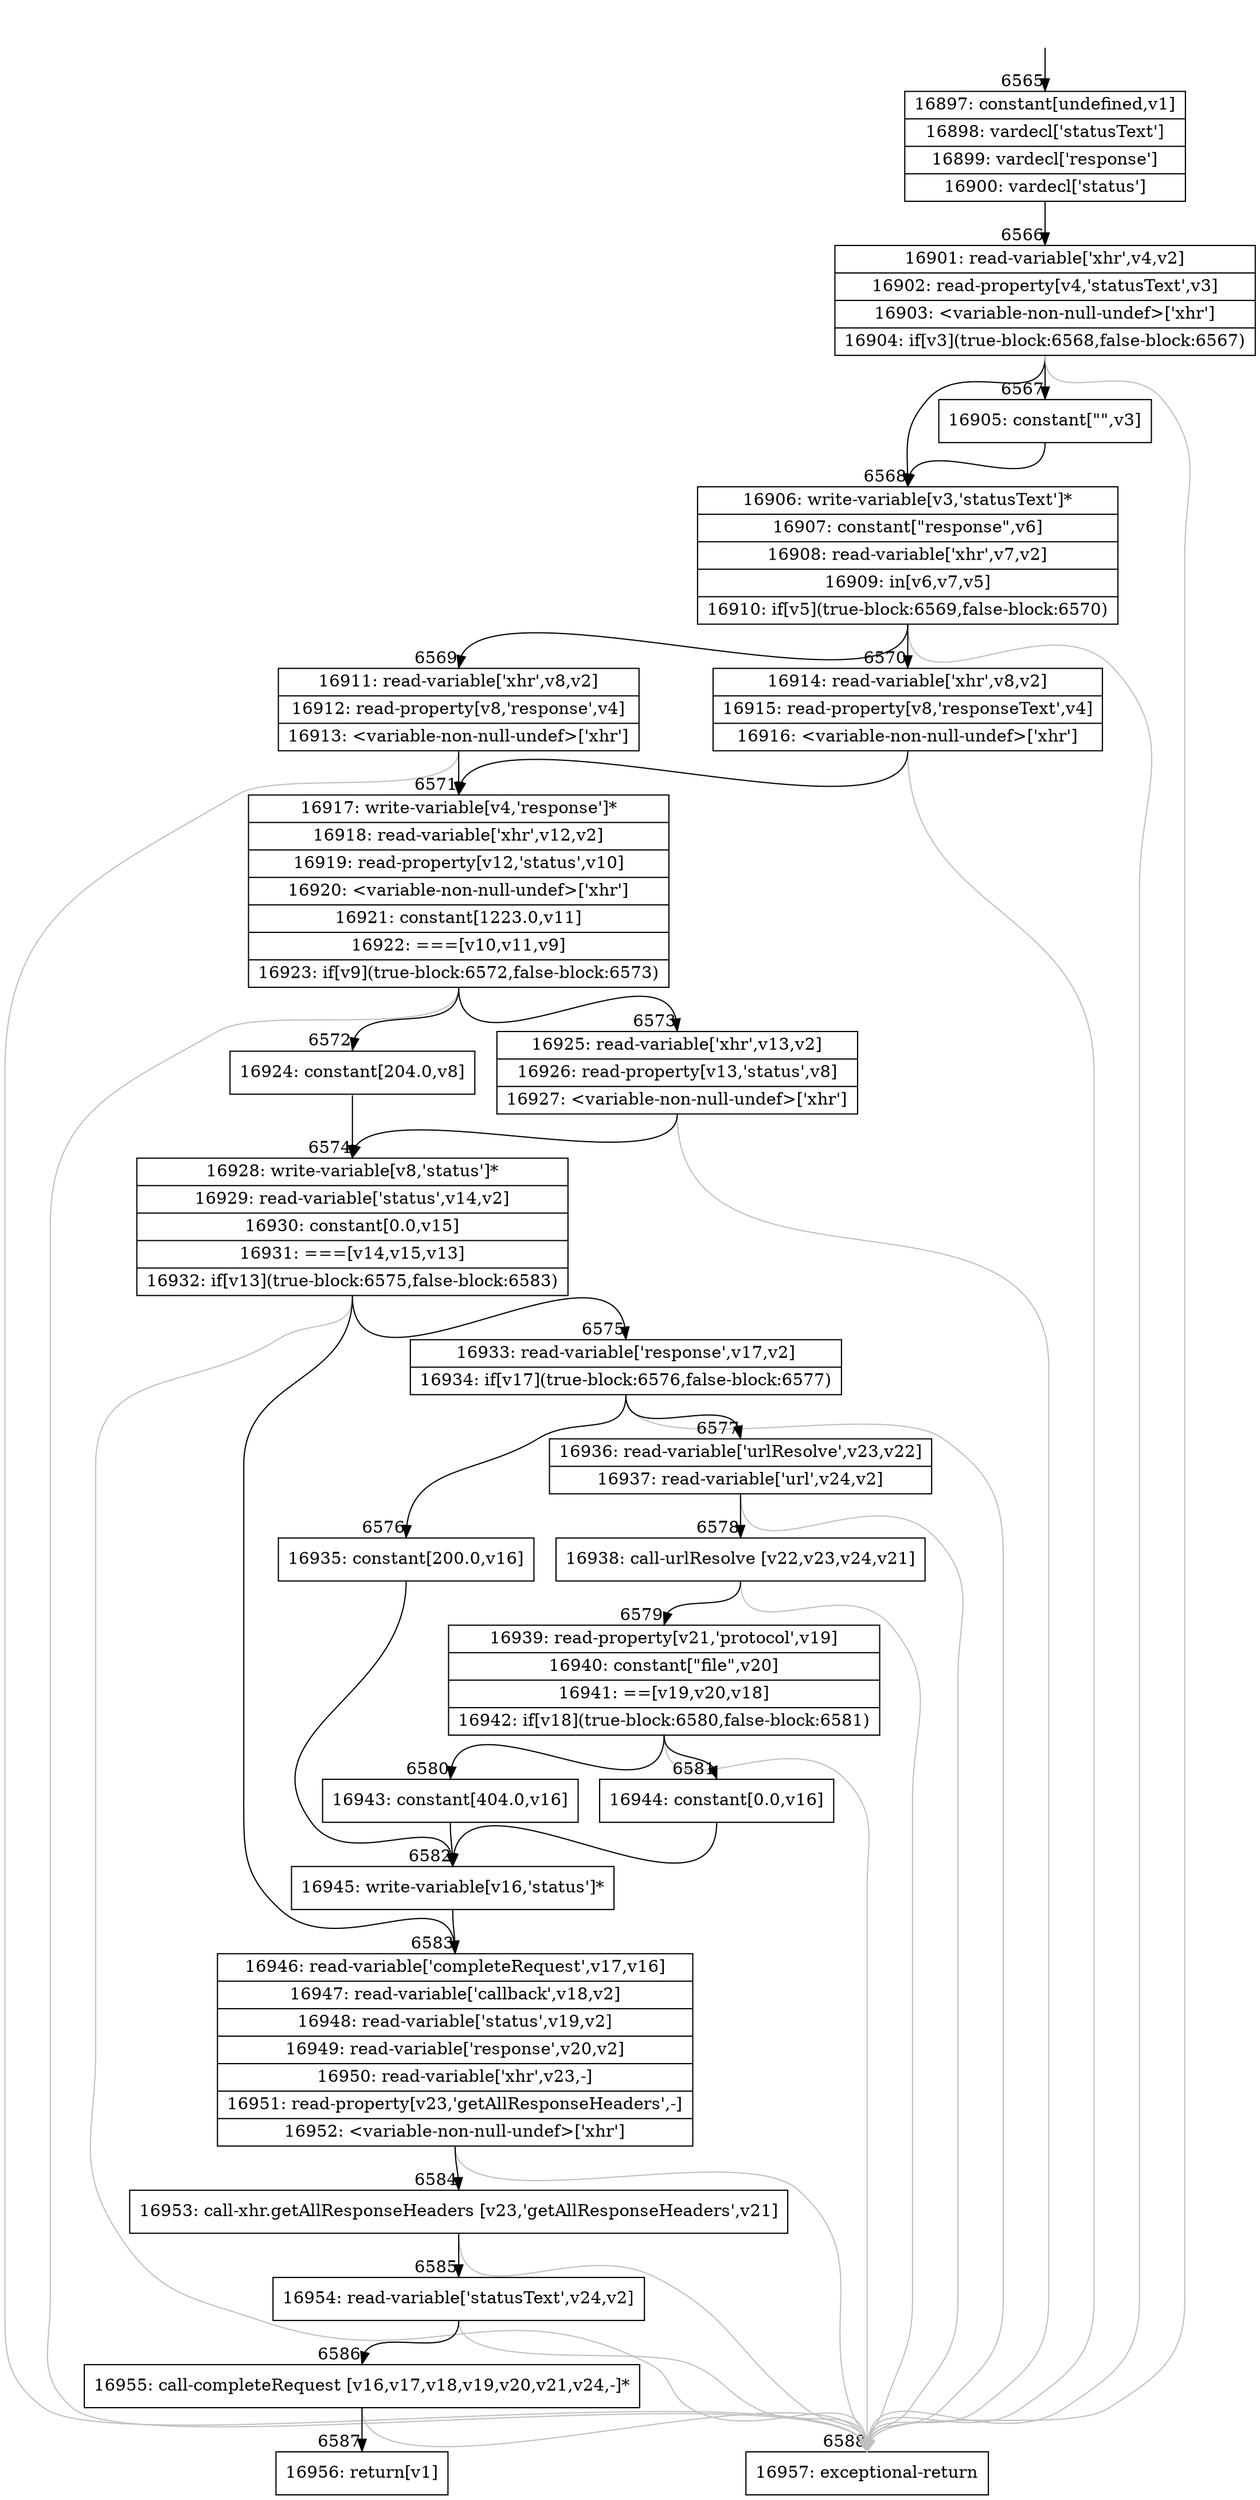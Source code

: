 digraph {
rankdir="TD"
BB_entry494[shape=none,label=""];
BB_entry494 -> BB6565 [tailport=s, headport=n, headlabel="    6565"]
BB6565 [shape=record label="{16897: constant[undefined,v1]|16898: vardecl['statusText']|16899: vardecl['response']|16900: vardecl['status']}" ] 
BB6565 -> BB6566 [tailport=s, headport=n, headlabel="      6566"]
BB6566 [shape=record label="{16901: read-variable['xhr',v4,v2]|16902: read-property[v4,'statusText',v3]|16903: \<variable-non-null-undef\>['xhr']|16904: if[v3](true-block:6568,false-block:6567)}" ] 
BB6566 -> BB6568 [tailport=s, headport=n, headlabel="      6568"]
BB6566 -> BB6567 [tailport=s, headport=n, headlabel="      6567"]
BB6566 -> BB6588 [tailport=s, headport=n, color=gray, headlabel="      6588"]
BB6567 [shape=record label="{16905: constant[\"\",v3]}" ] 
BB6567 -> BB6568 [tailport=s, headport=n]
BB6568 [shape=record label="{16906: write-variable[v3,'statusText']*|16907: constant[\"response\",v6]|16908: read-variable['xhr',v7,v2]|16909: in[v6,v7,v5]|16910: if[v5](true-block:6569,false-block:6570)}" ] 
BB6568 -> BB6569 [tailport=s, headport=n, headlabel="      6569"]
BB6568 -> BB6570 [tailport=s, headport=n, headlabel="      6570"]
BB6568 -> BB6588 [tailport=s, headport=n, color=gray]
BB6569 [shape=record label="{16911: read-variable['xhr',v8,v2]|16912: read-property[v8,'response',v4]|16913: \<variable-non-null-undef\>['xhr']}" ] 
BB6569 -> BB6571 [tailport=s, headport=n, headlabel="      6571"]
BB6569 -> BB6588 [tailport=s, headport=n, color=gray]
BB6570 [shape=record label="{16914: read-variable['xhr',v8,v2]|16915: read-property[v8,'responseText',v4]|16916: \<variable-non-null-undef\>['xhr']}" ] 
BB6570 -> BB6571 [tailport=s, headport=n]
BB6570 -> BB6588 [tailport=s, headport=n, color=gray]
BB6571 [shape=record label="{16917: write-variable[v4,'response']*|16918: read-variable['xhr',v12,v2]|16919: read-property[v12,'status',v10]|16920: \<variable-non-null-undef\>['xhr']|16921: constant[1223.0,v11]|16922: ===[v10,v11,v9]|16923: if[v9](true-block:6572,false-block:6573)}" ] 
BB6571 -> BB6572 [tailport=s, headport=n, headlabel="      6572"]
BB6571 -> BB6573 [tailport=s, headport=n, headlabel="      6573"]
BB6571 -> BB6588 [tailport=s, headport=n, color=gray]
BB6572 [shape=record label="{16924: constant[204.0,v8]}" ] 
BB6572 -> BB6574 [tailport=s, headport=n, headlabel="      6574"]
BB6573 [shape=record label="{16925: read-variable['xhr',v13,v2]|16926: read-property[v13,'status',v8]|16927: \<variable-non-null-undef\>['xhr']}" ] 
BB6573 -> BB6574 [tailport=s, headport=n]
BB6573 -> BB6588 [tailport=s, headport=n, color=gray]
BB6574 [shape=record label="{16928: write-variable[v8,'status']*|16929: read-variable['status',v14,v2]|16930: constant[0.0,v15]|16931: ===[v14,v15,v13]|16932: if[v13](true-block:6575,false-block:6583)}" ] 
BB6574 -> BB6575 [tailport=s, headport=n, headlabel="      6575"]
BB6574 -> BB6583 [tailport=s, headport=n, headlabel="      6583"]
BB6574 -> BB6588 [tailport=s, headport=n, color=gray]
BB6575 [shape=record label="{16933: read-variable['response',v17,v2]|16934: if[v17](true-block:6576,false-block:6577)}" ] 
BB6575 -> BB6576 [tailport=s, headport=n, headlabel="      6576"]
BB6575 -> BB6577 [tailport=s, headport=n, headlabel="      6577"]
BB6575 -> BB6588 [tailport=s, headport=n, color=gray]
BB6576 [shape=record label="{16935: constant[200.0,v16]}" ] 
BB6576 -> BB6582 [tailport=s, headport=n, headlabel="      6582"]
BB6577 [shape=record label="{16936: read-variable['urlResolve',v23,v22]|16937: read-variable['url',v24,v2]}" ] 
BB6577 -> BB6578 [tailport=s, headport=n, headlabel="      6578"]
BB6577 -> BB6588 [tailport=s, headport=n, color=gray]
BB6578 [shape=record label="{16938: call-urlResolve [v22,v23,v24,v21]}" ] 
BB6578 -> BB6579 [tailport=s, headport=n, headlabel="      6579"]
BB6578 -> BB6588 [tailport=s, headport=n, color=gray]
BB6579 [shape=record label="{16939: read-property[v21,'protocol',v19]|16940: constant[\"file\",v20]|16941: ==[v19,v20,v18]|16942: if[v18](true-block:6580,false-block:6581)}" ] 
BB6579 -> BB6580 [tailport=s, headport=n, headlabel="      6580"]
BB6579 -> BB6581 [tailport=s, headport=n, headlabel="      6581"]
BB6579 -> BB6588 [tailport=s, headport=n, color=gray]
BB6580 [shape=record label="{16943: constant[404.0,v16]}" ] 
BB6580 -> BB6582 [tailport=s, headport=n]
BB6581 [shape=record label="{16944: constant[0.0,v16]}" ] 
BB6581 -> BB6582 [tailport=s, headport=n]
BB6582 [shape=record label="{16945: write-variable[v16,'status']*}" ] 
BB6582 -> BB6583 [tailport=s, headport=n]
BB6583 [shape=record label="{16946: read-variable['completeRequest',v17,v16]|16947: read-variable['callback',v18,v2]|16948: read-variable['status',v19,v2]|16949: read-variable['response',v20,v2]|16950: read-variable['xhr',v23,-]|16951: read-property[v23,'getAllResponseHeaders',-]|16952: \<variable-non-null-undef\>['xhr']}" ] 
BB6583 -> BB6584 [tailport=s, headport=n, headlabel="      6584"]
BB6583 -> BB6588 [tailport=s, headport=n, color=gray]
BB6584 [shape=record label="{16953: call-xhr.getAllResponseHeaders [v23,'getAllResponseHeaders',v21]}" ] 
BB6584 -> BB6585 [tailport=s, headport=n, headlabel="      6585"]
BB6584 -> BB6588 [tailport=s, headport=n, color=gray]
BB6585 [shape=record label="{16954: read-variable['statusText',v24,v2]}" ] 
BB6585 -> BB6586 [tailport=s, headport=n, headlabel="      6586"]
BB6585 -> BB6588 [tailport=s, headport=n, color=gray]
BB6586 [shape=record label="{16955: call-completeRequest [v16,v17,v18,v19,v20,v21,v24,-]*}" ] 
BB6586 -> BB6587 [tailport=s, headport=n, headlabel="      6587"]
BB6586 -> BB6588 [tailport=s, headport=n, color=gray]
BB6587 [shape=record label="{16956: return[v1]}" ] 
BB6588 [shape=record label="{16957: exceptional-return}" ] 
//#$~ 10483
}
